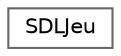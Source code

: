 digraph "Graphical Class Hierarchy"
{
 // LATEX_PDF_SIZE
  bgcolor="transparent";
  edge [fontname=Helvetica,fontsize=10,labelfontname=Helvetica,labelfontsize=10];
  node [fontname=Helvetica,fontsize=10,shape=box,height=0.2,width=0.4];
  rankdir="LR";
  Node0 [id="Node000000",label="SDLJeu",height=0.2,width=0.4,color="grey40", fillcolor="white", style="filled",URL="$classSDLJeu.html",tooltip=" "];
}
